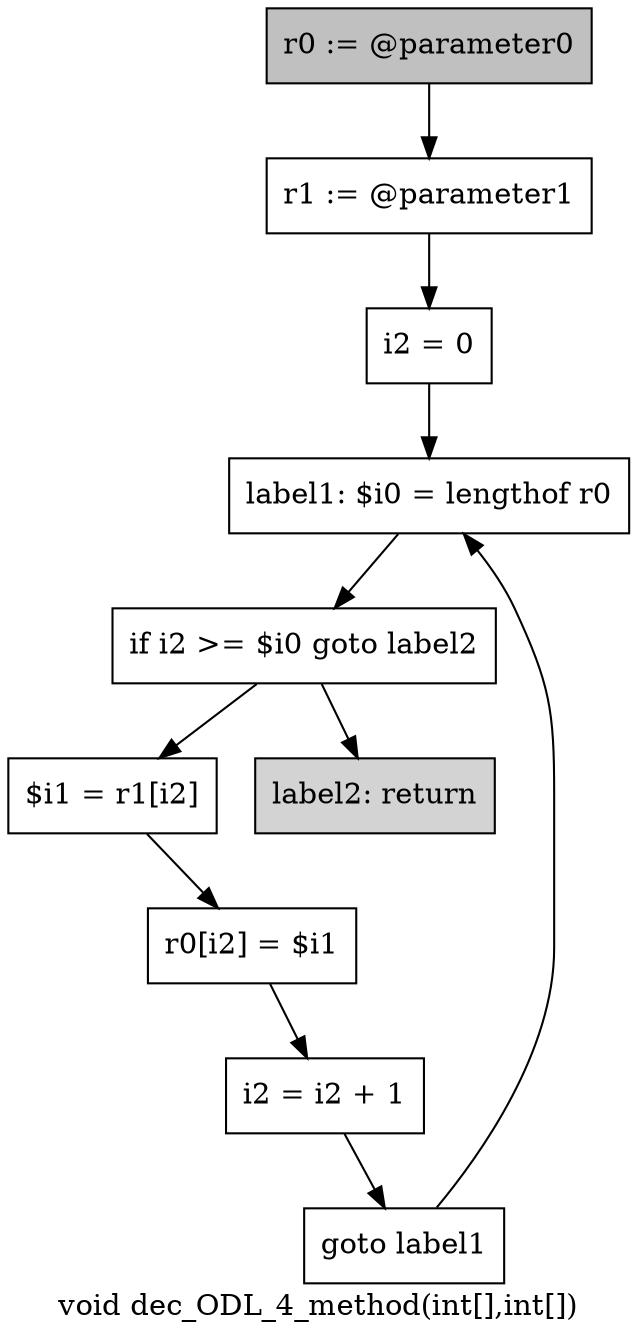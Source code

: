 digraph "void dec_ODL_4_method(int[],int[])" {
    label="void dec_ODL_4_method(int[],int[])";
    node [shape=box];
    "0" [style=filled,fillcolor=gray,label="r0 := @parameter0",];
    "1" [label="r1 := @parameter1",];
    "0"->"1";
    "2" [label="i2 = 0",];
    "1"->"2";
    "3" [label="label1: $i0 = lengthof r0",];
    "2"->"3";
    "4" [label="if i2 >= $i0 goto label2",];
    "3"->"4";
    "5" [label="$i1 = r1[i2]",];
    "4"->"5";
    "9" [style=filled,fillcolor=lightgray,label="label2: return",];
    "4"->"9";
    "6" [label="r0[i2] = $i1",];
    "5"->"6";
    "7" [label="i2 = i2 + 1",];
    "6"->"7";
    "8" [label="goto label1",];
    "7"->"8";
    "8"->"3";
}
